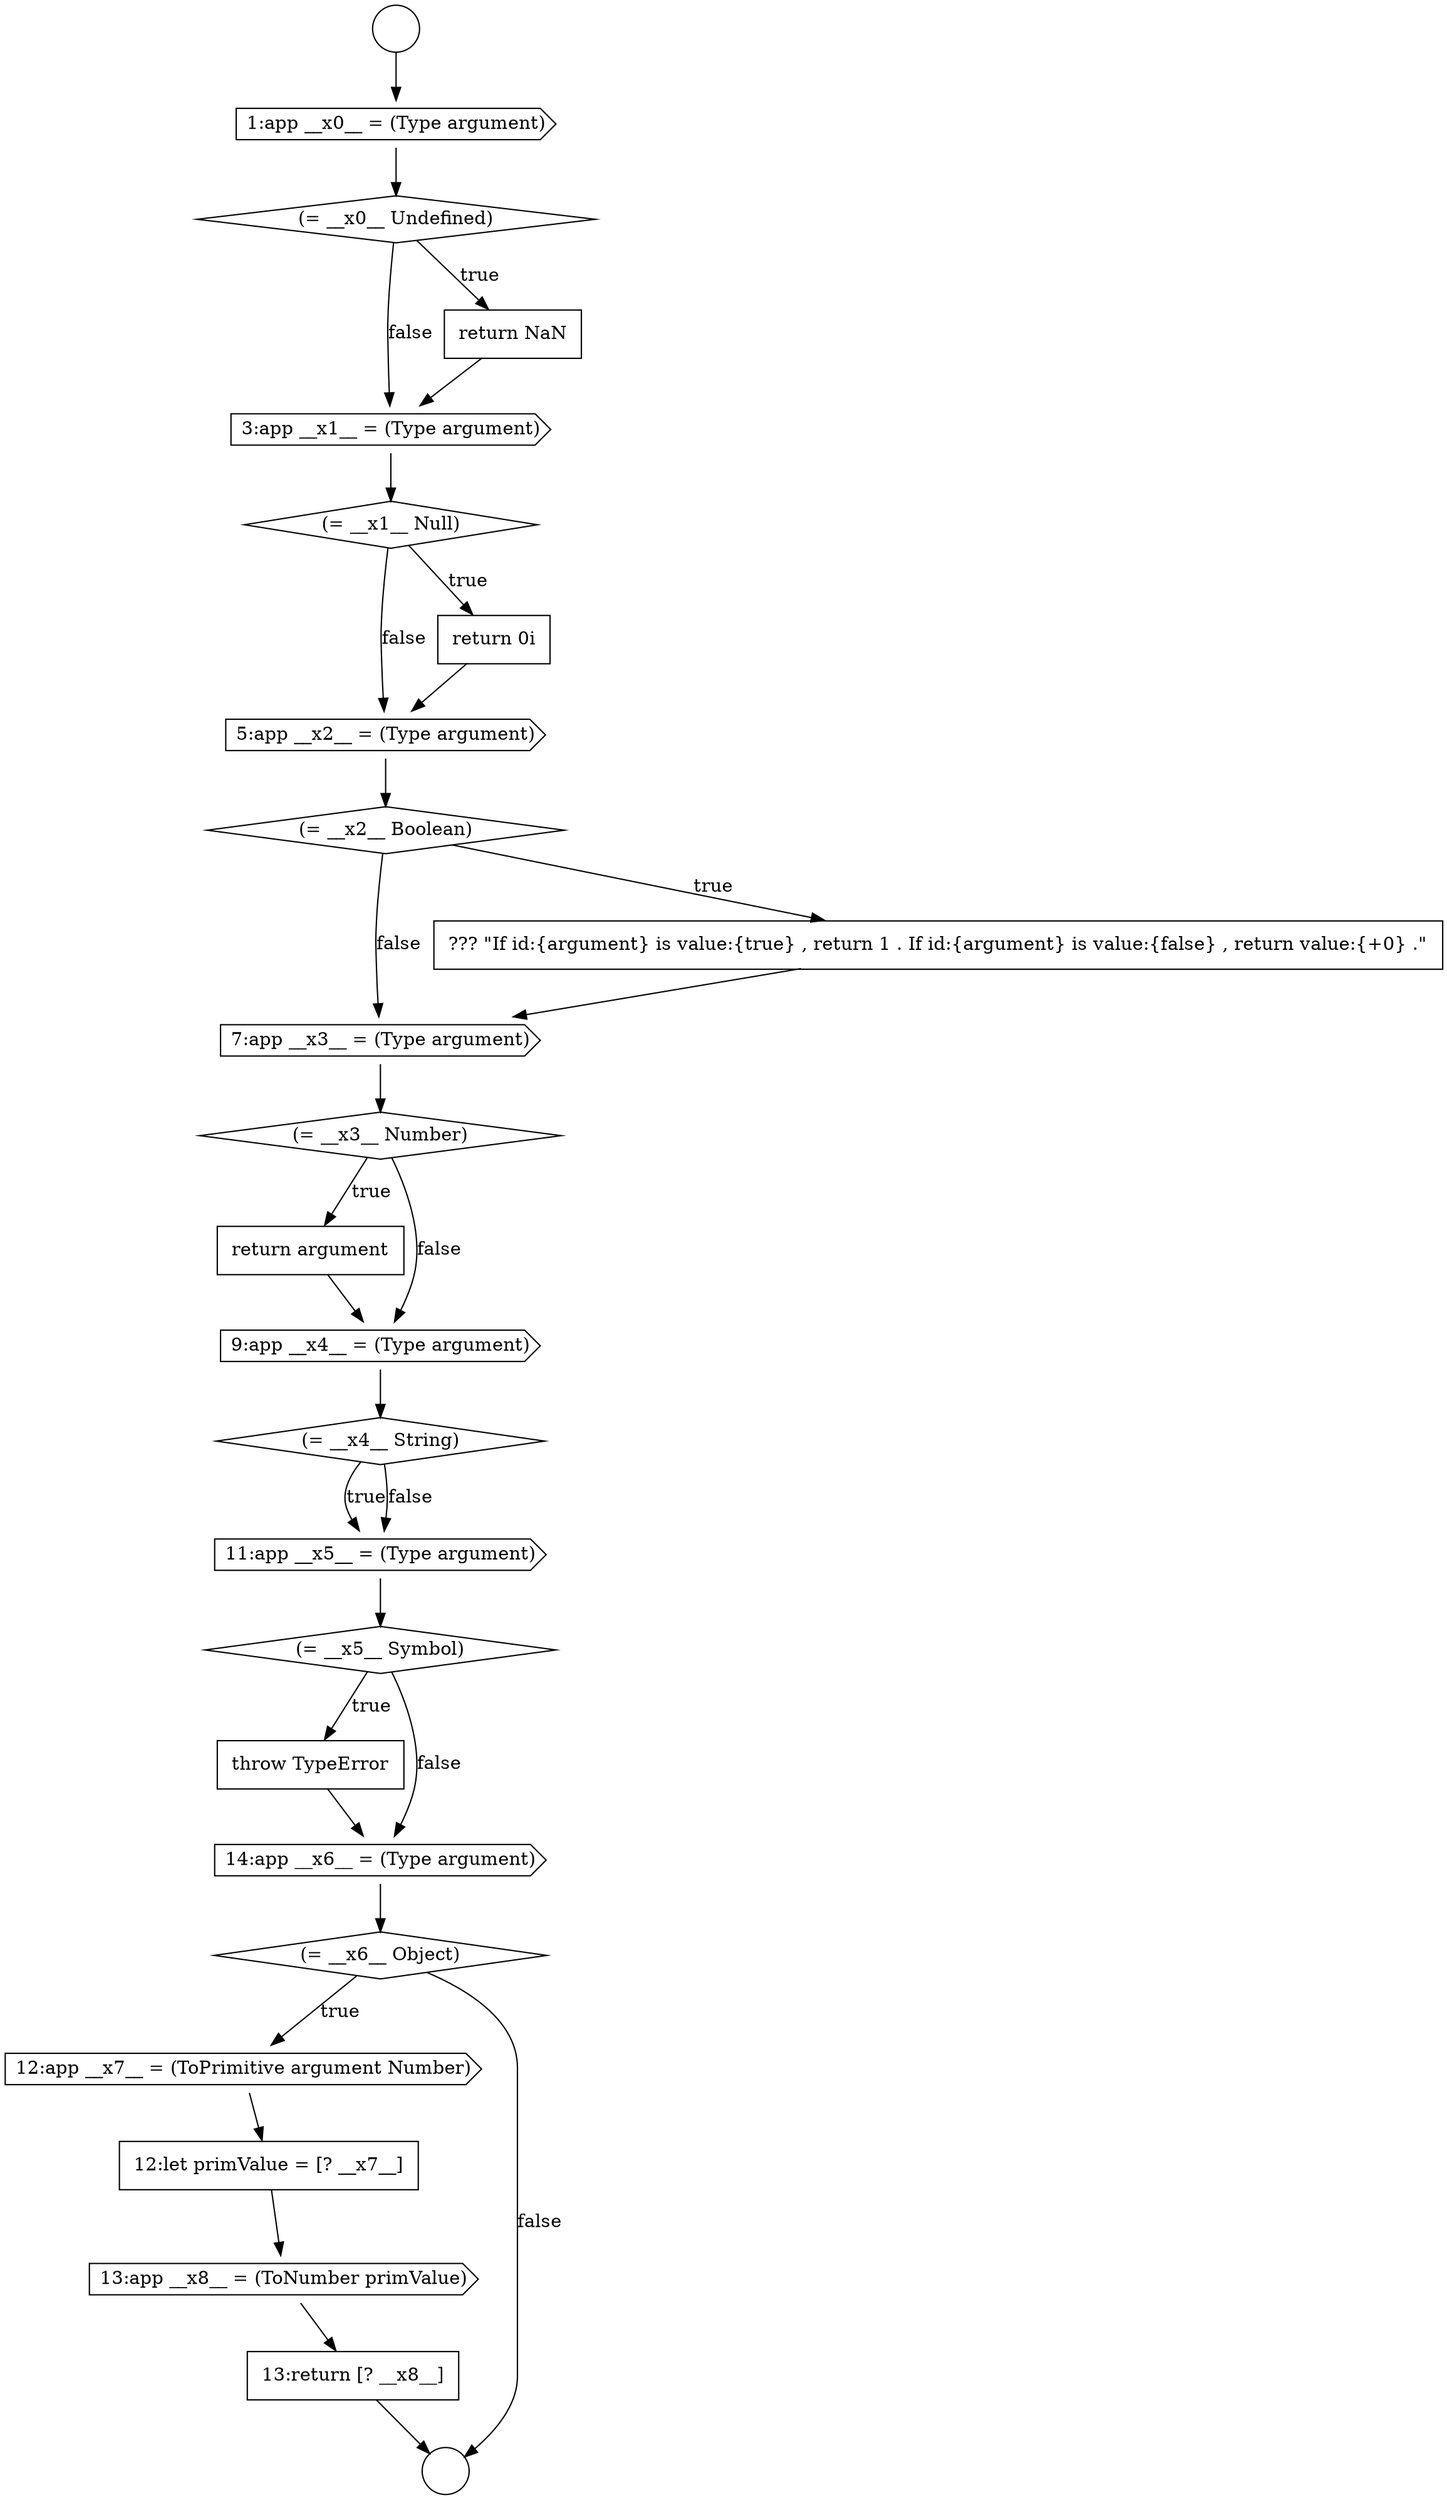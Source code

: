 digraph {
  node20162 [shape=cds, label=<<font color="black">13:app __x8__ = (ToNumber primValue)</font>> color="black" fillcolor="white" style=filled]
  node20159 [shape=diamond, label=<<font color="black">(= __x6__ Object)</font>> color="black" fillcolor="white" style=filled]
  node20142 [shape=diamond, label=<<font color="black">(= __x0__ Undefined)</font>> color="black" fillcolor="white" style=filled]
  node20156 [shape=diamond, label=<<font color="black">(= __x5__ Symbol)</font>> color="black" fillcolor="white" style=filled]
  node20157 [shape=none, margin=0, label=<<font color="black">
    <table border="0" cellborder="1" cellspacing="0" cellpadding="10">
      <tr><td align="left">throw TypeError</td></tr>
    </table>
  </font>> color="black" fillcolor="white" style=filled]
  node20152 [shape=none, margin=0, label=<<font color="black">
    <table border="0" cellborder="1" cellspacing="0" cellpadding="10">
      <tr><td align="left">return argument</td></tr>
    </table>
  </font>> color="black" fillcolor="white" style=filled]
  node20161 [shape=none, margin=0, label=<<font color="black">
    <table border="0" cellborder="1" cellspacing="0" cellpadding="10">
      <tr><td align="left">12:let primValue = [? __x7__]</td></tr>
    </table>
  </font>> color="black" fillcolor="white" style=filled]
  node20148 [shape=diamond, label=<<font color="black">(= __x2__ Boolean)</font>> color="black" fillcolor="white" style=filled]
  node20160 [shape=cds, label=<<font color="black">12:app __x7__ = (ToPrimitive argument Number)</font>> color="black" fillcolor="white" style=filled]
  node20153 [shape=cds, label=<<font color="black">9:app __x4__ = (Type argument)</font>> color="black" fillcolor="white" style=filled]
  node20140 [shape=circle label=" " color="black" fillcolor="white" style=filled]
  node20147 [shape=cds, label=<<font color="black">5:app __x2__ = (Type argument)</font>> color="black" fillcolor="white" style=filled]
  node20154 [shape=diamond, label=<<font color="black">(= __x4__ String)</font>> color="black" fillcolor="white" style=filled]
  node20144 [shape=cds, label=<<font color="black">3:app __x1__ = (Type argument)</font>> color="black" fillcolor="white" style=filled]
  node20146 [shape=none, margin=0, label=<<font color="black">
    <table border="0" cellborder="1" cellspacing="0" cellpadding="10">
      <tr><td align="left">return 0i</td></tr>
    </table>
  </font>> color="black" fillcolor="white" style=filled]
  node20150 [shape=cds, label=<<font color="black">7:app __x3__ = (Type argument)</font>> color="black" fillcolor="white" style=filled]
  node20163 [shape=none, margin=0, label=<<font color="black">
    <table border="0" cellborder="1" cellspacing="0" cellpadding="10">
      <tr><td align="left">13:return [? __x8__]</td></tr>
    </table>
  </font>> color="black" fillcolor="white" style=filled]
  node20158 [shape=cds, label=<<font color="black">14:app __x6__ = (Type argument)</font>> color="black" fillcolor="white" style=filled]
  node20155 [shape=cds, label=<<font color="black">11:app __x5__ = (Type argument)</font>> color="black" fillcolor="white" style=filled]
  node20145 [shape=diamond, label=<<font color="black">(= __x1__ Null)</font>> color="black" fillcolor="white" style=filled]
  node20143 [shape=none, margin=0, label=<<font color="black">
    <table border="0" cellborder="1" cellspacing="0" cellpadding="10">
      <tr><td align="left">return NaN</td></tr>
    </table>
  </font>> color="black" fillcolor="white" style=filled]
  node20149 [shape=none, margin=0, label=<<font color="black">
    <table border="0" cellborder="1" cellspacing="0" cellpadding="10">
      <tr><td align="left">??? &quot;If id:{argument} is value:{true} , return 1 . If id:{argument} is value:{false} , return value:{+0} .&quot;</td></tr>
    </table>
  </font>> color="black" fillcolor="white" style=filled]
  node20139 [shape=circle label=" " color="black" fillcolor="white" style=filled]
  node20151 [shape=diamond, label=<<font color="black">(= __x3__ Number)</font>> color="black" fillcolor="white" style=filled]
  node20141 [shape=cds, label=<<font color="black">1:app __x0__ = (Type argument)</font>> color="black" fillcolor="white" style=filled]
  node20143 -> node20144 [ color="black"]
  node20155 -> node20156 [ color="black"]
  node20146 -> node20147 [ color="black"]
  node20163 -> node20140 [ color="black"]
  node20156 -> node20157 [label=<<font color="black">true</font>> color="black"]
  node20156 -> node20158 [label=<<font color="black">false</font>> color="black"]
  node20147 -> node20148 [ color="black"]
  node20139 -> node20141 [ color="black"]
  node20161 -> node20162 [ color="black"]
  node20150 -> node20151 [ color="black"]
  node20160 -> node20161 [ color="black"]
  node20153 -> node20154 [ color="black"]
  node20154 -> node20155 [label=<<font color="black">true</font>> color="black"]
  node20154 -> node20155 [label=<<font color="black">false</font>> color="black"]
  node20162 -> node20163 [ color="black"]
  node20144 -> node20145 [ color="black"]
  node20158 -> node20159 [ color="black"]
  node20142 -> node20143 [label=<<font color="black">true</font>> color="black"]
  node20142 -> node20144 [label=<<font color="black">false</font>> color="black"]
  node20151 -> node20152 [label=<<font color="black">true</font>> color="black"]
  node20151 -> node20153 [label=<<font color="black">false</font>> color="black"]
  node20157 -> node20158 [ color="black"]
  node20148 -> node20149 [label=<<font color="black">true</font>> color="black"]
  node20148 -> node20150 [label=<<font color="black">false</font>> color="black"]
  node20149 -> node20150 [ color="black"]
  node20141 -> node20142 [ color="black"]
  node20152 -> node20153 [ color="black"]
  node20159 -> node20160 [label=<<font color="black">true</font>> color="black"]
  node20159 -> node20140 [label=<<font color="black">false</font>> color="black"]
  node20145 -> node20146 [label=<<font color="black">true</font>> color="black"]
  node20145 -> node20147 [label=<<font color="black">false</font>> color="black"]
}
